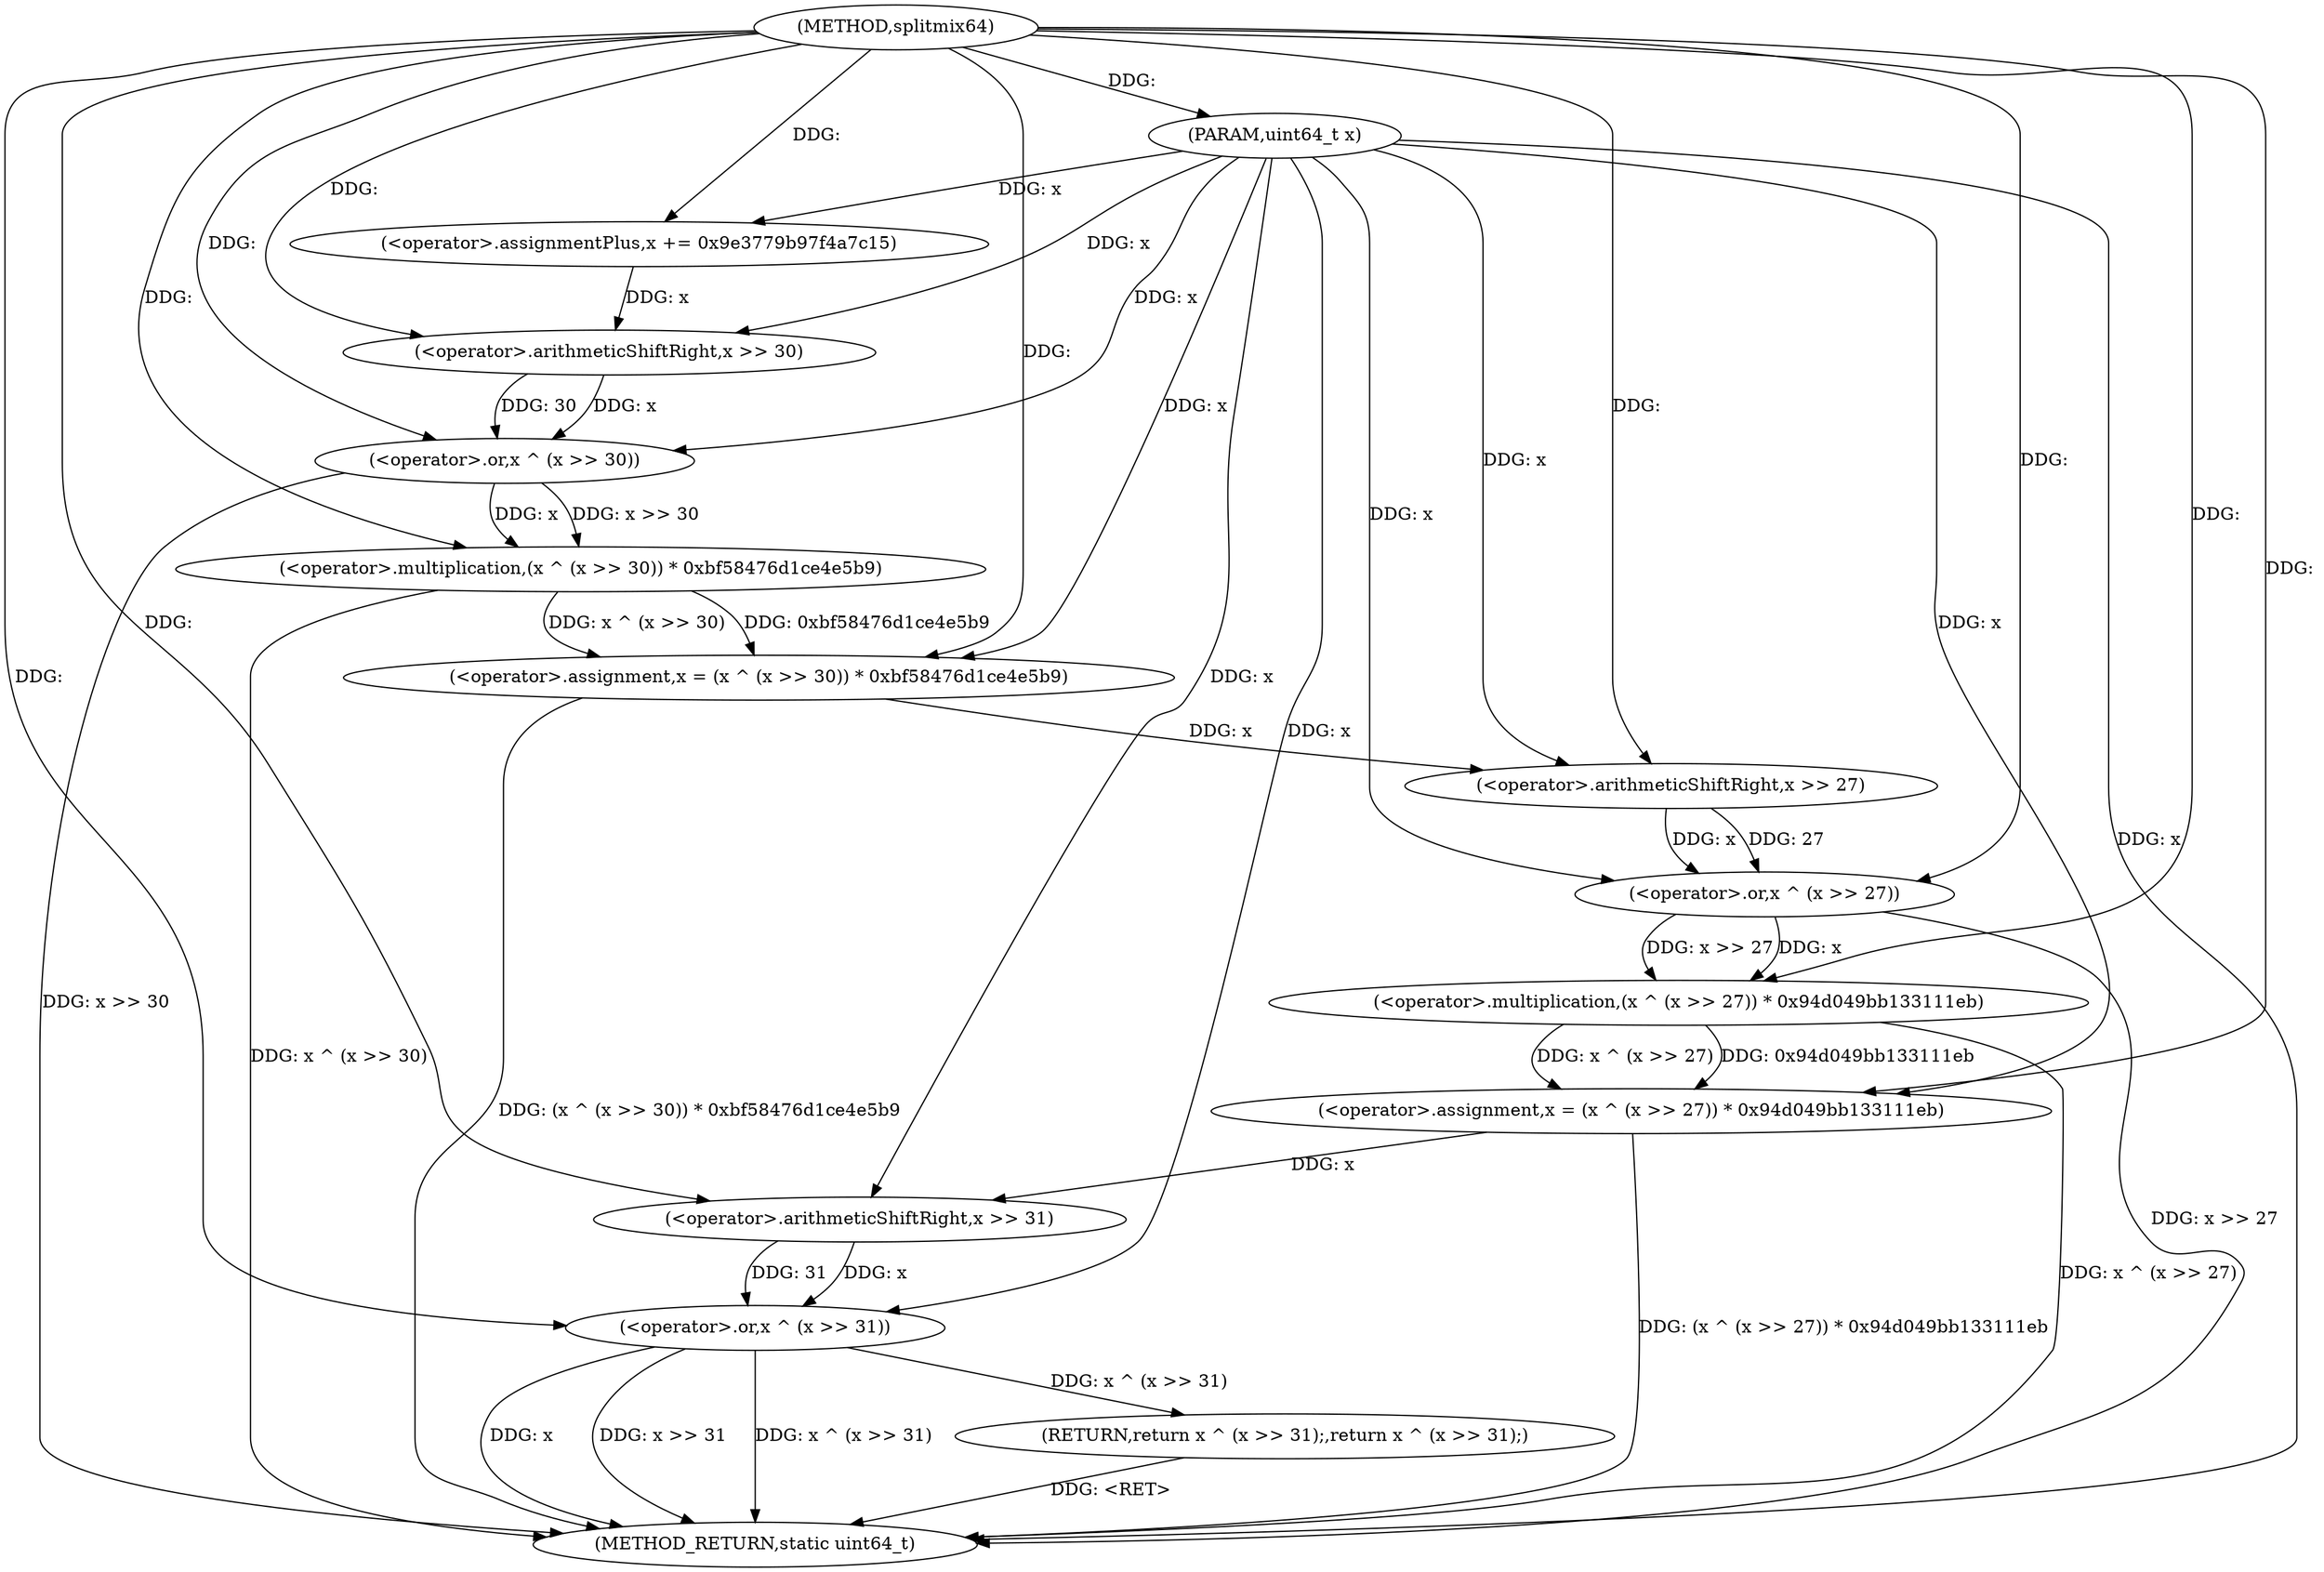 digraph "splitmix64" {  
"1000140" [label = "(METHOD,splitmix64)" ]
"1000170" [label = "(METHOD_RETURN,static uint64_t)" ]
"1000141" [label = "(PARAM,uint64_t x)" ]
"1000143" [label = "(<operator>.assignmentPlus,x += 0x9e3779b97f4a7c15)" ]
"1000146" [label = "(<operator>.assignment,x = (x ^ (x >> 30)) * 0xbf58476d1ce4e5b9)" ]
"1000155" [label = "(<operator>.assignment,x = (x ^ (x >> 27)) * 0x94d049bb133111eb)" ]
"1000164" [label = "(RETURN,return x ^ (x >> 31);,return x ^ (x >> 31);)" ]
"1000165" [label = "(<operator>.or,x ^ (x >> 31))" ]
"1000148" [label = "(<operator>.multiplication,(x ^ (x >> 30)) * 0xbf58476d1ce4e5b9)" ]
"1000157" [label = "(<operator>.multiplication,(x ^ (x >> 27)) * 0x94d049bb133111eb)" ]
"1000149" [label = "(<operator>.or,x ^ (x >> 30))" ]
"1000158" [label = "(<operator>.or,x ^ (x >> 27))" ]
"1000167" [label = "(<operator>.arithmeticShiftRight,x >> 31)" ]
"1000151" [label = "(<operator>.arithmeticShiftRight,x >> 30)" ]
"1000160" [label = "(<operator>.arithmeticShiftRight,x >> 27)" ]
  "1000141" -> "1000170"  [ label = "DDG: x"] 
  "1000149" -> "1000170"  [ label = "DDG: x >> 30"] 
  "1000148" -> "1000170"  [ label = "DDG: x ^ (x >> 30)"] 
  "1000146" -> "1000170"  [ label = "DDG: (x ^ (x >> 30)) * 0xbf58476d1ce4e5b9"] 
  "1000158" -> "1000170"  [ label = "DDG: x >> 27"] 
  "1000157" -> "1000170"  [ label = "DDG: x ^ (x >> 27)"] 
  "1000155" -> "1000170"  [ label = "DDG: (x ^ (x >> 27)) * 0x94d049bb133111eb"] 
  "1000165" -> "1000170"  [ label = "DDG: x"] 
  "1000165" -> "1000170"  [ label = "DDG: x >> 31"] 
  "1000165" -> "1000170"  [ label = "DDG: x ^ (x >> 31)"] 
  "1000164" -> "1000170"  [ label = "DDG: <RET>"] 
  "1000140" -> "1000141"  [ label = "DDG: "] 
  "1000140" -> "1000143"  [ label = "DDG: "] 
  "1000148" -> "1000146"  [ label = "DDG: 0xbf58476d1ce4e5b9"] 
  "1000148" -> "1000146"  [ label = "DDG: x ^ (x >> 30)"] 
  "1000157" -> "1000155"  [ label = "DDG: 0x94d049bb133111eb"] 
  "1000157" -> "1000155"  [ label = "DDG: x ^ (x >> 27)"] 
  "1000165" -> "1000164"  [ label = "DDG: x ^ (x >> 31)"] 
  "1000141" -> "1000143"  [ label = "DDG: x"] 
  "1000141" -> "1000146"  [ label = "DDG: x"] 
  "1000140" -> "1000146"  [ label = "DDG: "] 
  "1000141" -> "1000155"  [ label = "DDG: x"] 
  "1000140" -> "1000155"  [ label = "DDG: "] 
  "1000149" -> "1000148"  [ label = "DDG: x >> 30"] 
  "1000149" -> "1000148"  [ label = "DDG: x"] 
  "1000140" -> "1000148"  [ label = "DDG: "] 
  "1000158" -> "1000157"  [ label = "DDG: x >> 27"] 
  "1000158" -> "1000157"  [ label = "DDG: x"] 
  "1000140" -> "1000157"  [ label = "DDG: "] 
  "1000167" -> "1000165"  [ label = "DDG: x"] 
  "1000141" -> "1000165"  [ label = "DDG: x"] 
  "1000140" -> "1000165"  [ label = "DDG: "] 
  "1000167" -> "1000165"  [ label = "DDG: 31"] 
  "1000151" -> "1000149"  [ label = "DDG: x"] 
  "1000141" -> "1000149"  [ label = "DDG: x"] 
  "1000140" -> "1000149"  [ label = "DDG: "] 
  "1000151" -> "1000149"  [ label = "DDG: 30"] 
  "1000160" -> "1000158"  [ label = "DDG: x"] 
  "1000141" -> "1000158"  [ label = "DDG: x"] 
  "1000140" -> "1000158"  [ label = "DDG: "] 
  "1000160" -> "1000158"  [ label = "DDG: 27"] 
  "1000155" -> "1000167"  [ label = "DDG: x"] 
  "1000141" -> "1000167"  [ label = "DDG: x"] 
  "1000140" -> "1000167"  [ label = "DDG: "] 
  "1000143" -> "1000151"  [ label = "DDG: x"] 
  "1000141" -> "1000151"  [ label = "DDG: x"] 
  "1000140" -> "1000151"  [ label = "DDG: "] 
  "1000146" -> "1000160"  [ label = "DDG: x"] 
  "1000141" -> "1000160"  [ label = "DDG: x"] 
  "1000140" -> "1000160"  [ label = "DDG: "] 
}
